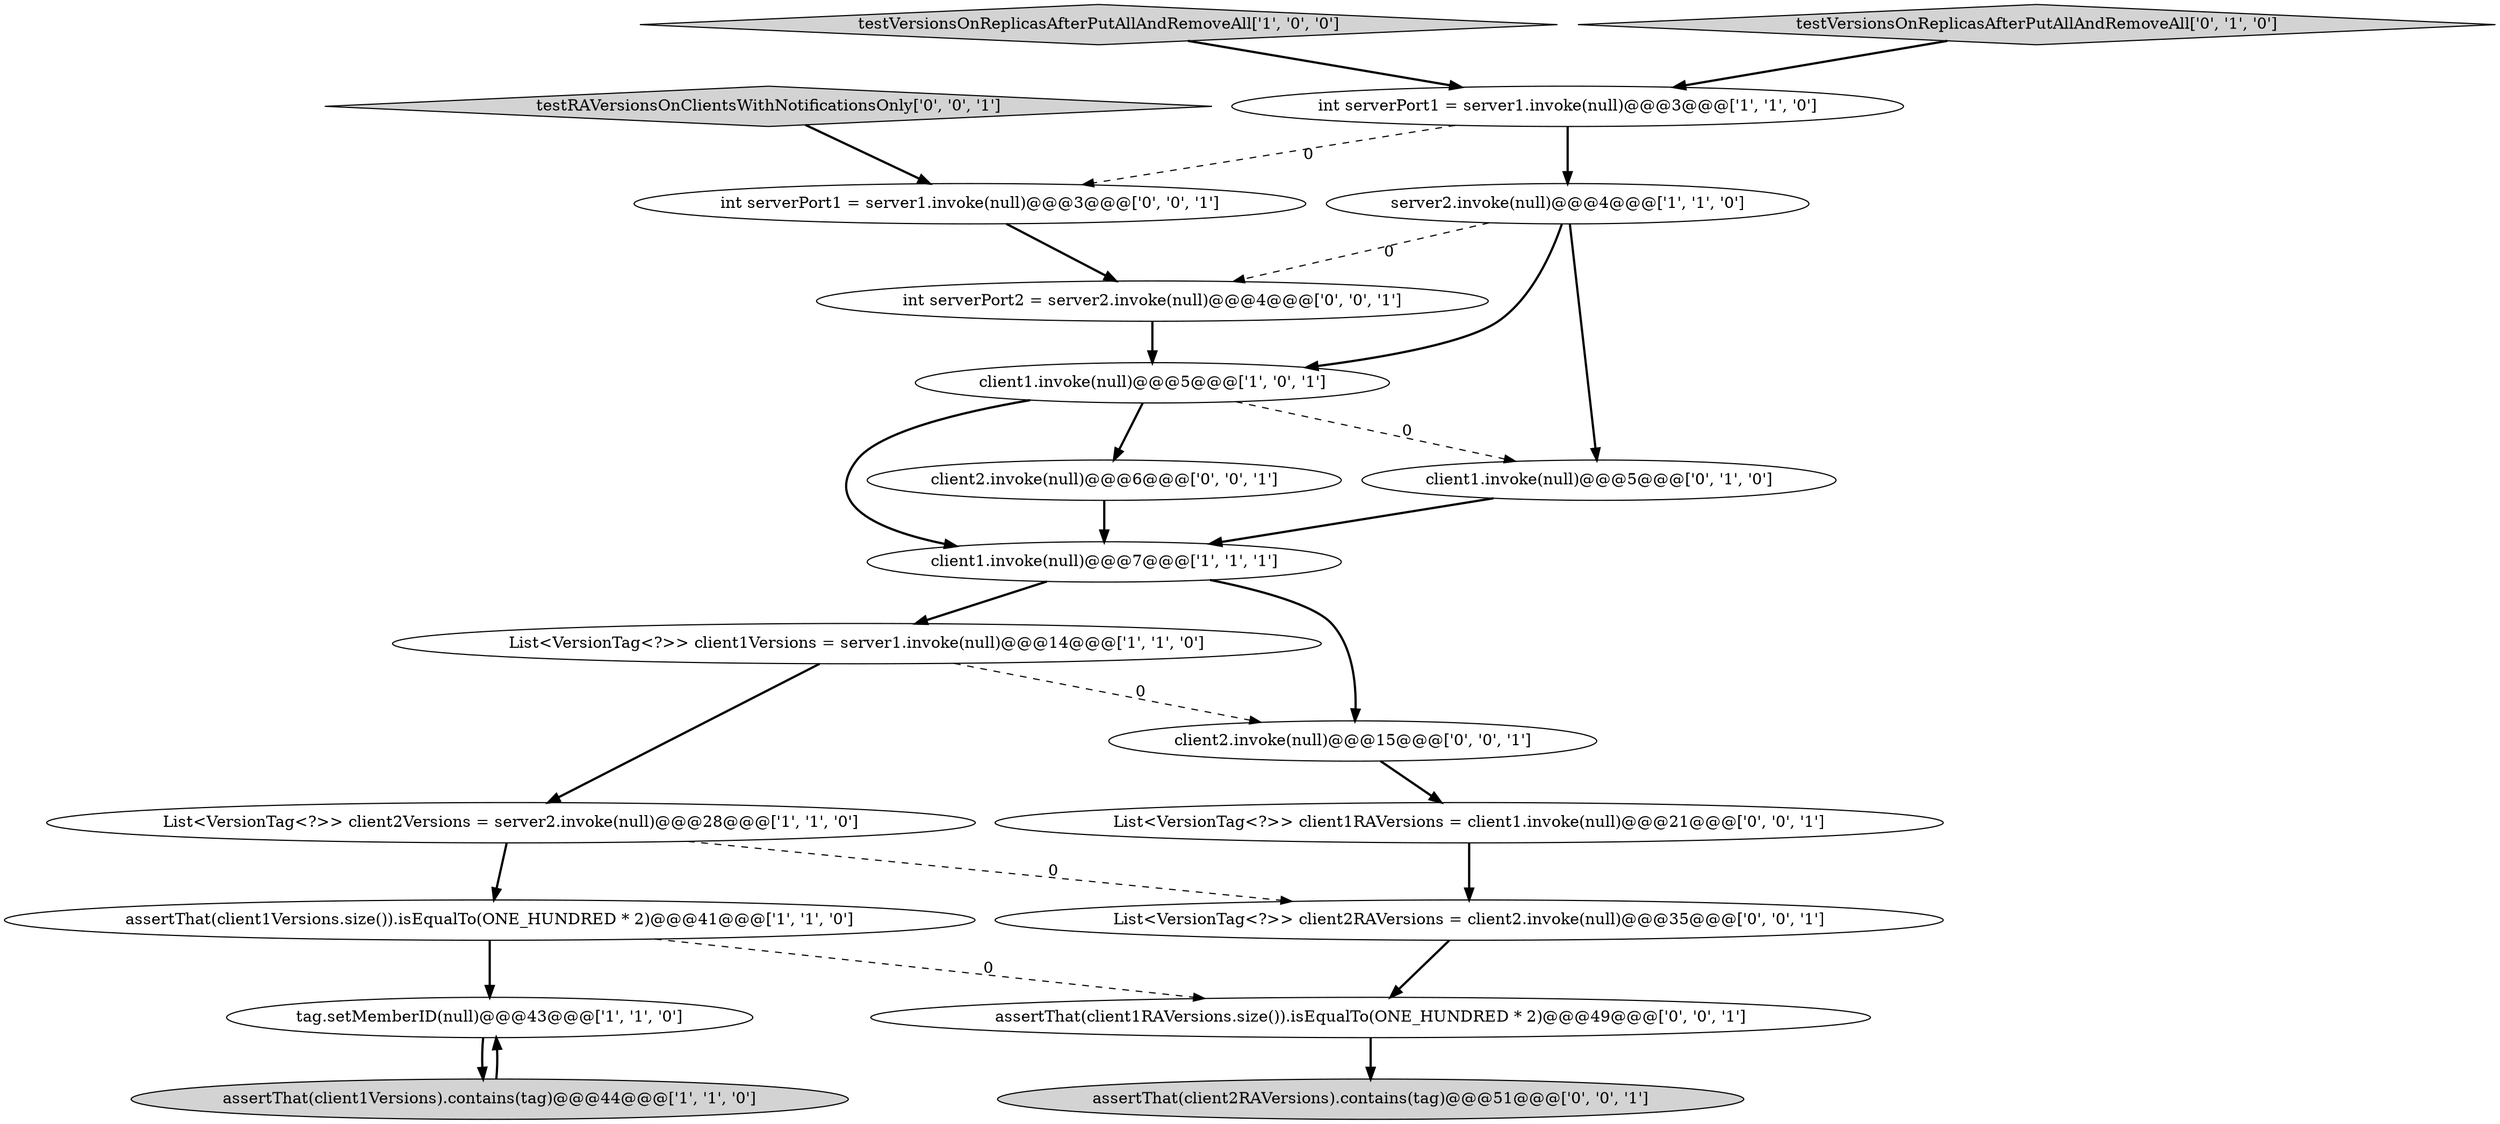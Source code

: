 digraph {
20 [style = filled, label = "assertThat(client2RAVersions).contains(tag)@@@51@@@['0', '0', '1']", fillcolor = lightgray, shape = ellipse image = "AAA0AAABBB3BBB"];
5 [style = filled, label = "testVersionsOnReplicasAfterPutAllAndRemoveAll['1', '0', '0']", fillcolor = lightgray, shape = diamond image = "AAA0AAABBB1BBB"];
15 [style = filled, label = "int serverPort2 = server2.invoke(null)@@@4@@@['0', '0', '1']", fillcolor = white, shape = ellipse image = "AAA0AAABBB3BBB"];
17 [style = filled, label = "assertThat(client1RAVersions.size()).isEqualTo(ONE_HUNDRED * 2)@@@49@@@['0', '0', '1']", fillcolor = white, shape = ellipse image = "AAA0AAABBB3BBB"];
4 [style = filled, label = "client1.invoke(null)@@@5@@@['1', '0', '1']", fillcolor = white, shape = ellipse image = "AAA0AAABBB1BBB"];
1 [style = filled, label = "assertThat(client1Versions).contains(tag)@@@44@@@['1', '1', '0']", fillcolor = lightgray, shape = ellipse image = "AAA0AAABBB1BBB"];
14 [style = filled, label = "client2.invoke(null)@@@6@@@['0', '0', '1']", fillcolor = white, shape = ellipse image = "AAA0AAABBB3BBB"];
3 [style = filled, label = "server2.invoke(null)@@@4@@@['1', '1', '0']", fillcolor = white, shape = ellipse image = "AAA0AAABBB1BBB"];
9 [style = filled, label = "tag.setMemberID(null)@@@43@@@['1', '1', '0']", fillcolor = white, shape = ellipse image = "AAA0AAABBB1BBB"];
11 [style = filled, label = "testVersionsOnReplicasAfterPutAllAndRemoveAll['0', '1', '0']", fillcolor = lightgray, shape = diamond image = "AAA0AAABBB2BBB"];
16 [style = filled, label = "testRAVersionsOnClientsWithNotificationsOnly['0', '0', '1']", fillcolor = lightgray, shape = diamond image = "AAA0AAABBB3BBB"];
12 [style = filled, label = "int serverPort1 = server1.invoke(null)@@@3@@@['0', '0', '1']", fillcolor = white, shape = ellipse image = "AAA0AAABBB3BBB"];
0 [style = filled, label = "List<VersionTag<?>> client2Versions = server2.invoke(null)@@@28@@@['1', '1', '0']", fillcolor = white, shape = ellipse image = "AAA0AAABBB1BBB"];
19 [style = filled, label = "List<VersionTag<?>> client1RAVersions = client1.invoke(null)@@@21@@@['0', '0', '1']", fillcolor = white, shape = ellipse image = "AAA0AAABBB3BBB"];
6 [style = filled, label = "assertThat(client1Versions.size()).isEqualTo(ONE_HUNDRED * 2)@@@41@@@['1', '1', '0']", fillcolor = white, shape = ellipse image = "AAA0AAABBB1BBB"];
7 [style = filled, label = "client1.invoke(null)@@@7@@@['1', '1', '1']", fillcolor = white, shape = ellipse image = "AAA0AAABBB1BBB"];
2 [style = filled, label = "int serverPort1 = server1.invoke(null)@@@3@@@['1', '1', '0']", fillcolor = white, shape = ellipse image = "AAA0AAABBB1BBB"];
18 [style = filled, label = "List<VersionTag<?>> client2RAVersions = client2.invoke(null)@@@35@@@['0', '0', '1']", fillcolor = white, shape = ellipse image = "AAA0AAABBB3BBB"];
8 [style = filled, label = "List<VersionTag<?>> client1Versions = server1.invoke(null)@@@14@@@['1', '1', '0']", fillcolor = white, shape = ellipse image = "AAA0AAABBB1BBB"];
10 [style = filled, label = "client1.invoke(null)@@@5@@@['0', '1', '0']", fillcolor = white, shape = ellipse image = "AAA1AAABBB2BBB"];
13 [style = filled, label = "client2.invoke(null)@@@15@@@['0', '0', '1']", fillcolor = white, shape = ellipse image = "AAA0AAABBB3BBB"];
0->6 [style = bold, label=""];
5->2 [style = bold, label=""];
3->10 [style = bold, label=""];
14->7 [style = bold, label=""];
7->8 [style = bold, label=""];
4->7 [style = bold, label=""];
1->9 [style = bold, label=""];
13->19 [style = bold, label=""];
8->0 [style = bold, label=""];
12->15 [style = bold, label=""];
15->4 [style = bold, label=""];
4->10 [style = dashed, label="0"];
8->13 [style = dashed, label="0"];
6->17 [style = dashed, label="0"];
17->20 [style = bold, label=""];
11->2 [style = bold, label=""];
2->3 [style = bold, label=""];
6->9 [style = bold, label=""];
7->13 [style = bold, label=""];
16->12 [style = bold, label=""];
10->7 [style = bold, label=""];
3->15 [style = dashed, label="0"];
4->14 [style = bold, label=""];
18->17 [style = bold, label=""];
9->1 [style = bold, label=""];
19->18 [style = bold, label=""];
0->18 [style = dashed, label="0"];
3->4 [style = bold, label=""];
2->12 [style = dashed, label="0"];
}
